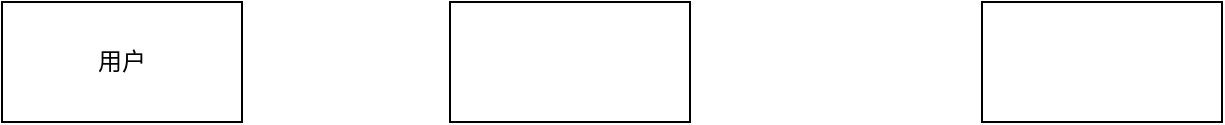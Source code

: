 <mxfile version="17.2.4" type="github" pages="2">
  <diagram id="z_bHvPAnclUYBhzykpNR" name="第 1 页">
    <mxGraphModel dx="1422" dy="831" grid="1" gridSize="10" guides="1" tooltips="1" connect="1" arrows="1" fold="1" page="1" pageScale="1" pageWidth="827" pageHeight="1169" math="0" shadow="0">
      <root>
        <mxCell id="0" />
        <mxCell id="1" parent="0" />
        <mxCell id="EqxM57i2gAW-HevFZWkN-4" value="用户" style="rounded=0;whiteSpace=wrap;html=1;" parent="1" vertex="1">
          <mxGeometry x="70" y="160" width="120" height="60" as="geometry" />
        </mxCell>
        <mxCell id="EqxM57i2gAW-HevFZWkN-5" value="" style="rounded=0;whiteSpace=wrap;html=1;" parent="1" vertex="1">
          <mxGeometry x="294" y="160" width="120" height="60" as="geometry" />
        </mxCell>
        <mxCell id="EqxM57i2gAW-HevFZWkN-6" value="" style="rounded=0;whiteSpace=wrap;html=1;" parent="1" vertex="1">
          <mxGeometry x="560" y="160" width="120" height="60" as="geometry" />
        </mxCell>
      </root>
    </mxGraphModel>
  </diagram>
  <diagram id="1_9_y4TO-pZktpW8BVc1" name="支付流程">
    <mxGraphModel dx="1422" dy="831" grid="1" gridSize="10" guides="1" tooltips="1" connect="1" arrows="1" fold="1" page="1" pageScale="1" pageWidth="827" pageHeight="1169" math="0" shadow="0">
      <root>
        <mxCell id="0" />
        <mxCell id="1" parent="0" />
        <mxCell id="pCI4LSYKSXi2ND6bZO_K-3" value="" style="edgeStyle=orthogonalEdgeStyle;rounded=0;orthogonalLoop=1;jettySize=auto;html=1;" edge="1" parent="1" source="pCI4LSYKSXi2ND6bZO_K-1" target="pCI4LSYKSXi2ND6bZO_K-2">
          <mxGeometry relative="1" as="geometry" />
        </mxCell>
        <mxCell id="pCI4LSYKSXi2ND6bZO_K-1" value="用户开始秒杀" style="ellipse;whiteSpace=wrap;html=1;" vertex="1" parent="1">
          <mxGeometry x="70" y="170" width="120" height="60" as="geometry" />
        </mxCell>
        <mxCell id="pCI4LSYKSXi2ND6bZO_K-5" value="" style="edgeStyle=orthogonalEdgeStyle;rounded=0;orthogonalLoop=1;jettySize=auto;html=1;" edge="1" parent="1" source="pCI4LSYKSXi2ND6bZO_K-2" target="pCI4LSYKSXi2ND6bZO_K-4">
          <mxGeometry relative="1" as="geometry" />
        </mxCell>
        <mxCell id="pCI4LSYKSXi2ND6bZO_K-2" value="点击秒杀按钮" style="whiteSpace=wrap;html=1;" vertex="1" parent="1">
          <mxGeometry x="70" y="310" width="120" height="60" as="geometry" />
        </mxCell>
        <mxCell id="pCI4LSYKSXi2ND6bZO_K-9" value="" style="edgeStyle=orthogonalEdgeStyle;rounded=0;orthogonalLoop=1;jettySize=auto;html=1;" edge="1" parent="1" source="pCI4LSYKSXi2ND6bZO_K-4" target="pCI4LSYKSXi2ND6bZO_K-8">
          <mxGeometry relative="1" as="geometry" />
        </mxCell>
        <mxCell id="pCI4LSYKSXi2ND6bZO_K-4" value="存入金额，并提交" style="whiteSpace=wrap;html=1;" vertex="1" parent="1">
          <mxGeometry x="70" y="450" width="120" height="60" as="geometry" />
        </mxCell>
        <mxCell id="pCI4LSYKSXi2ND6bZO_K-6" value="" style="strokeWidth=2;html=1;shape=mxgraph.flowchart.annotation_2;align=left;labelPosition=right;pointerEvents=1;" vertex="1" parent="1">
          <mxGeometry x="190" y="440" width="50" height="80" as="geometry" />
        </mxCell>
        <mxCell id="pCI4LSYKSXi2ND6bZO_K-7" value="这里提交订单，库存减一" style="text;html=1;align=center;verticalAlign=middle;resizable=0;points=[];autosize=1;strokeColor=none;fillColor=none;" vertex="1" parent="1">
          <mxGeometry x="230" y="470" width="160" height="20" as="geometry" />
        </mxCell>
        <mxCell id="pCI4LSYKSXi2ND6bZO_K-11" value="" style="edgeStyle=orthogonalEdgeStyle;rounded=0;orthogonalLoop=1;jettySize=auto;html=1;" edge="1" parent="1" source="pCI4LSYKSXi2ND6bZO_K-8" target="pCI4LSYKSXi2ND6bZO_K-10">
          <mxGeometry relative="1" as="geometry" />
        </mxCell>
        <mxCell id="pCI4LSYKSXi2ND6bZO_K-17" value="YES" style="edgeLabel;html=1;align=center;verticalAlign=middle;resizable=0;points=[];" vertex="1" connectable="0" parent="pCI4LSYKSXi2ND6bZO_K-11">
          <mxGeometry x="-0.267" y="-2" relative="1" as="geometry">
            <mxPoint as="offset" />
          </mxGeometry>
        </mxCell>
        <mxCell id="pCI4LSYKSXi2ND6bZO_K-13" style="edgeStyle=orthogonalEdgeStyle;rounded=0;orthogonalLoop=1;jettySize=auto;html=1;entryX=0;entryY=0.5;entryDx=0;entryDy=0;" edge="1" parent="1" source="pCI4LSYKSXi2ND6bZO_K-8" target="pCI4LSYKSXi2ND6bZO_K-1">
          <mxGeometry relative="1" as="geometry">
            <Array as="points">
              <mxPoint x="20" y="620" />
              <mxPoint x="20" y="200" />
            </Array>
          </mxGeometry>
        </mxCell>
        <mxCell id="pCI4LSYKSXi2ND6bZO_K-16" value="NO" style="edgeLabel;html=1;align=center;verticalAlign=middle;resizable=0;points=[];" vertex="1" connectable="0" parent="pCI4LSYKSXi2ND6bZO_K-13">
          <mxGeometry x="-0.807" y="-1" relative="1" as="geometry">
            <mxPoint as="offset" />
          </mxGeometry>
        </mxCell>
        <mxCell id="pCI4LSYKSXi2ND6bZO_K-8" value="秒杀成功" style="rhombus;whiteSpace=wrap;html=1;" vertex="1" parent="1">
          <mxGeometry x="90" y="580" width="80" height="80" as="geometry" />
        </mxCell>
        <mxCell id="pCI4LSYKSXi2ND6bZO_K-10" value="秒杀结束" style="ellipse;whiteSpace=wrap;html=1;" vertex="1" parent="1">
          <mxGeometry x="70" y="750" width="120" height="60" as="geometry" />
        </mxCell>
        <mxCell id="pCI4LSYKSXi2ND6bZO_K-12" value="订单进入队列" style="text;html=1;align=center;verticalAlign=middle;resizable=0;points=[];autosize=1;strokeColor=none;fillColor=none;" vertex="1" parent="1">
          <mxGeometry x="240" y="770" width="90" height="20" as="geometry" />
        </mxCell>
        <mxCell id="pCI4LSYKSXi2ND6bZO_K-18" value="" style="strokeWidth=2;html=1;shape=mxgraph.flowchart.annotation_2;align=left;labelPosition=right;pointerEvents=1;" vertex="1" parent="1">
          <mxGeometry x="190" y="740" width="50" height="80" as="geometry" />
        </mxCell>
      </root>
    </mxGraphModel>
  </diagram>
</mxfile>
